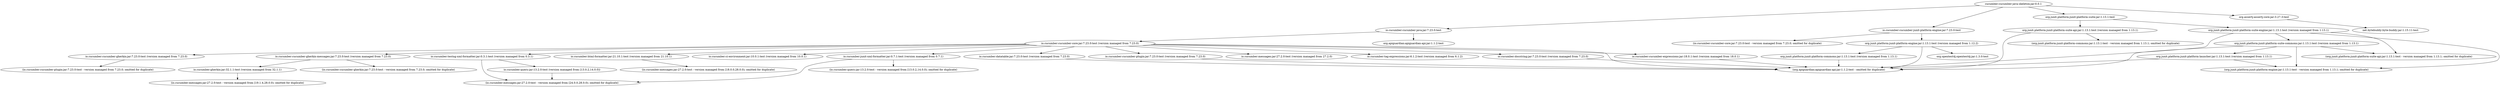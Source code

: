 digraph maven {
	"cucumber:cucumber-java-skeleton:jar:0.0.1" -> "io.cucumber:cucumber-java:jar:7.23.0:test" ; 
	"cucumber:cucumber-java-skeleton:jar:0.0.1" -> "io.cucumber:cucumber-junit-platform-engine:jar:7.23.0:test" ; 
	"cucumber:cucumber-java-skeleton:jar:0.0.1" -> "org.junit.platform:junit-platform-suite:jar:1.13.1:test" ; 
	"cucumber:cucumber-java-skeleton:jar:0.0.1" -> "org.assertj:assertj-core:jar:3.27.3:test" ; 
	"io.cucumber:cucumber-java:jar:7.23.0:test" -> "io.cucumber:cucumber-core:jar:7.23.0:test (version managed from 7.23.0)" ; 
	"io.cucumber:cucumber-java:jar:7.23.0:test" -> "org.apiguardian:apiguardian-api:jar:1.1.2:test" ; 
	"io.cucumber:cucumber-core:jar:7.23.0:test (version managed from 7.23.0)" -> "io.cucumber:cucumber-gherkin:jar:7.23.0:test (version managed from 7.23.0)" ; 
	"io.cucumber:cucumber-core:jar:7.23.0:test (version managed from 7.23.0)" -> "io.cucumber:cucumber-gherkin-messages:jar:7.23.0:test (version managed from 7.23.0)" ; 
	"io.cucumber:cucumber-core:jar:7.23.0:test (version managed from 7.23.0)" -> "io.cucumber:messages:jar:27.2.0:test (version managed from 27.2.0)" ; 
	"io.cucumber:cucumber-core:jar:7.23.0:test (version managed from 7.23.0)" -> "io.cucumber:testng-xml-formatter:jar:0.3.1:test (version managed from 0.3.1)" ; 
	"io.cucumber:cucumber-core:jar:7.23.0:test (version managed from 7.23.0)" -> "io.cucumber:tag-expressions:jar:6.1.2:test (version managed from 6.1.2)" ; 
	"io.cucumber:cucumber-core:jar:7.23.0:test (version managed from 7.23.0)" -> "io.cucumber:cucumber-expressions:jar:18.0.1:test (version managed from 18.0.1)" ; 
	"io.cucumber:cucumber-core:jar:7.23.0:test (version managed from 7.23.0)" -> "io.cucumber:datatable:jar:7.23.0:test (version managed from 7.23.0)" ; 
	"io.cucumber:cucumber-core:jar:7.23.0:test (version managed from 7.23.0)" -> "io.cucumber:cucumber-plugin:jar:7.23.0:test (version managed from 7.23.0)" ; 
	"io.cucumber:cucumber-core:jar:7.23.0:test (version managed from 7.23.0)" -> "io.cucumber:docstring:jar:7.23.0:test (version managed from 7.23.0)" ; 
	"io.cucumber:cucumber-core:jar:7.23.0:test (version managed from 7.23.0)" -> "io.cucumber:html-formatter:jar:21.10.1:test (version managed from 21.10.1)" ; 
	"io.cucumber:cucumber-core:jar:7.23.0:test (version managed from 7.23.0)" -> "io.cucumber:junit-xml-formatter:jar:0.7.1:test (version managed from 0.7.1)" ; 
	"io.cucumber:cucumber-core:jar:7.23.0:test (version managed from 7.23.0)" -> "io.cucumber:ci-environment:jar:10.0.1:test (version managed from 10.0.1)" ; 
	"io.cucumber:cucumber-core:jar:7.23.0:test (version managed from 7.23.0)" -> "(org.apiguardian:apiguardian-api:jar:1.1.2:test - omitted for duplicate)" ; 
	"io.cucumber:cucumber-gherkin:jar:7.23.0:test (version managed from 7.23.0)" -> "(io.cucumber:cucumber-plugin:jar:7.23.0:test - version managed from 7.23.0; omitted for duplicate)" ; 
	"io.cucumber:cucumber-gherkin-messages:jar:7.23.0:test (version managed from 7.23.0)" -> "io.cucumber:gherkin:jar:32.1.1:test (version managed from 32.1.1)" ; 
	"io.cucumber:cucumber-gherkin-messages:jar:7.23.0:test (version managed from 7.23.0)" -> "(io.cucumber:cucumber-gherkin:jar:7.23.0:test - version managed from 7.23.0; omitted for duplicate)" ; 
	"io.cucumber:gherkin:jar:32.1.1:test (version managed from 32.1.1)" -> "(io.cucumber:messages:jar:27.2.0:test - version managed from [19.1.4,28.0.0); omitted for duplicate)" ; 
	"io.cucumber:testng-xml-formatter:jar:0.3.1:test (version managed from 0.3.1)" -> "(io.cucumber:messages:jar:27.2.0:test - version managed from [24.0.0,28.0.0); omitted for duplicate)" ; 
	"io.cucumber:testng-xml-formatter:jar:0.3.1:test (version managed from 0.3.1)" -> "io.cucumber:query:jar:13.2.0:test (version managed from [13.0.2,14.0.0))" ; 
	"io.cucumber:query:jar:13.2.0:test (version managed from [13.0.2,14.0.0))" -> "(io.cucumber:messages:jar:27.2.0:test - version managed from [24.0.0,28.0.0); omitted for duplicate)" ; 
	"io.cucumber:cucumber-expressions:jar:18.0.1:test (version managed from 18.0.1)" -> "(org.apiguardian:apiguardian-api:jar:1.1.2:test - omitted for duplicate)" ; 
	"io.cucumber:datatable:jar:7.23.0:test (version managed from 7.23.0)" -> "(org.apiguardian:apiguardian-api:jar:1.1.2:test - omitted for duplicate)" ; 
	"io.cucumber:cucumber-plugin:jar:7.23.0:test (version managed from 7.23.0)" -> "(org.apiguardian:apiguardian-api:jar:1.1.2:test - omitted for duplicate)" ; 
	"io.cucumber:docstring:jar:7.23.0:test (version managed from 7.23.0)" -> "(org.apiguardian:apiguardian-api:jar:1.1.2:test - omitted for duplicate)" ; 
	"io.cucumber:html-formatter:jar:21.10.1:test (version managed from 21.10.1)" -> "(io.cucumber:messages:jar:27.2.0:test - version managed from [18.0.0,28.0.0); omitted for duplicate)" ; 
	"io.cucumber:junit-xml-formatter:jar:0.7.1:test (version managed from 0.7.1)" -> "(io.cucumber:messages:jar:27.2.0:test - version managed from [24.0.0,28.0.0); omitted for duplicate)" ; 
	"io.cucumber:junit-xml-formatter:jar:0.7.1:test (version managed from 0.7.1)" -> "(io.cucumber:query:jar:13.2.0:test - version managed from [13.0.2,14.0.0); omitted for duplicate)" ; 
	"io.cucumber:cucumber-junit-platform-engine:jar:7.23.0:test" -> "(io.cucumber:cucumber-core:jar:7.23.0:test - version managed from 7.23.0; omitted for duplicate)" ; 
	"io.cucumber:cucumber-junit-platform-engine:jar:7.23.0:test" -> "org.junit.platform:junit-platform-engine:jar:1.13.1:test (version managed from 1.12.2)" ; 
	"org.junit.platform:junit-platform-engine:jar:1.13.1:test (version managed from 1.12.2)" -> "org.opentest4j:opentest4j:jar:1.3.0:test" ; 
	"org.junit.platform:junit-platform-engine:jar:1.13.1:test (version managed from 1.12.2)" -> "org.junit.platform:junit-platform-commons:jar:1.13.1:test (version managed from 1.13.1)" ; 
	"org.junit.platform:junit-platform-engine:jar:1.13.1:test (version managed from 1.12.2)" -> "(org.apiguardian:apiguardian-api:jar:1.1.2:test - omitted for duplicate)" ; 
	"org.junit.platform:junit-platform-commons:jar:1.13.1:test (version managed from 1.13.1)" -> "(org.apiguardian:apiguardian-api:jar:1.1.2:test - omitted for duplicate)" ; 
	"org.junit.platform:junit-platform-suite:jar:1.13.1:test" -> "org.junit.platform:junit-platform-suite-api:jar:1.13.1:test (version managed from 1.13.1)" ; 
	"org.junit.platform:junit-platform-suite:jar:1.13.1:test" -> "org.junit.platform:junit-platform-suite-engine:jar:1.13.1:test (version managed from 1.13.1)" ; 
	"org.junit.platform:junit-platform-suite-api:jar:1.13.1:test (version managed from 1.13.1)" -> "(org.junit.platform:junit-platform-commons:jar:1.13.1:test - version managed from 1.13.1; omitted for duplicate)" ; 
	"org.junit.platform:junit-platform-suite-api:jar:1.13.1:test (version managed from 1.13.1)" -> "(org.apiguardian:apiguardian-api:jar:1.1.2:test - omitted for duplicate)" ; 
	"org.junit.platform:junit-platform-suite-engine:jar:1.13.1:test (version managed from 1.13.1)" -> "(org.junit.platform:junit-platform-engine:jar:1.13.1:test - version managed from 1.13.1; omitted for duplicate)" ; 
	"org.junit.platform:junit-platform-suite-engine:jar:1.13.1:test (version managed from 1.13.1)" -> "(org.junit.platform:junit-platform-suite-api:jar:1.13.1:test - version managed from 1.13.1; omitted for duplicate)" ; 
	"org.junit.platform:junit-platform-suite-engine:jar:1.13.1:test (version managed from 1.13.1)" -> "(org.apiguardian:apiguardian-api:jar:1.1.2:test - omitted for duplicate)" ; 
	"org.junit.platform:junit-platform-suite-engine:jar:1.13.1:test (version managed from 1.13.1)" -> "org.junit.platform:junit-platform-suite-commons:jar:1.13.1:test (version managed from 1.13.1)" ; 
	"org.junit.platform:junit-platform-suite-commons:jar:1.13.1:test (version managed from 1.13.1)" -> "org.junit.platform:junit-platform-launcher:jar:1.13.1:test (version managed from 1.13.1)" ; 
	"org.junit.platform:junit-platform-suite-commons:jar:1.13.1:test (version managed from 1.13.1)" -> "(org.apiguardian:apiguardian-api:jar:1.1.2:test - omitted for duplicate)" ; 
	"org.junit.platform:junit-platform-suite-commons:jar:1.13.1:test (version managed from 1.13.1)" -> "(org.junit.platform:junit-platform-engine:jar:1.13.1:test - version managed from 1.13.1; omitted for duplicate)" ; 
	"org.junit.platform:junit-platform-suite-commons:jar:1.13.1:test (version managed from 1.13.1)" -> "(org.junit.platform:junit-platform-suite-api:jar:1.13.1:test - version managed from 1.13.1; omitted for duplicate)" ; 
	"org.junit.platform:junit-platform-launcher:jar:1.13.1:test (version managed from 1.13.1)" -> "(org.junit.platform:junit-platform-engine:jar:1.13.1:test - version managed from 1.13.1; omitted for duplicate)" ; 
	"org.junit.platform:junit-platform-launcher:jar:1.13.1:test (version managed from 1.13.1)" -> "(org.apiguardian:apiguardian-api:jar:1.1.2:test - omitted for duplicate)" ; 
	"org.assertj:assertj-core:jar:3.27.3:test" -> "net.bytebuddy:byte-buddy:jar:1.15.11:test" ; 
}
